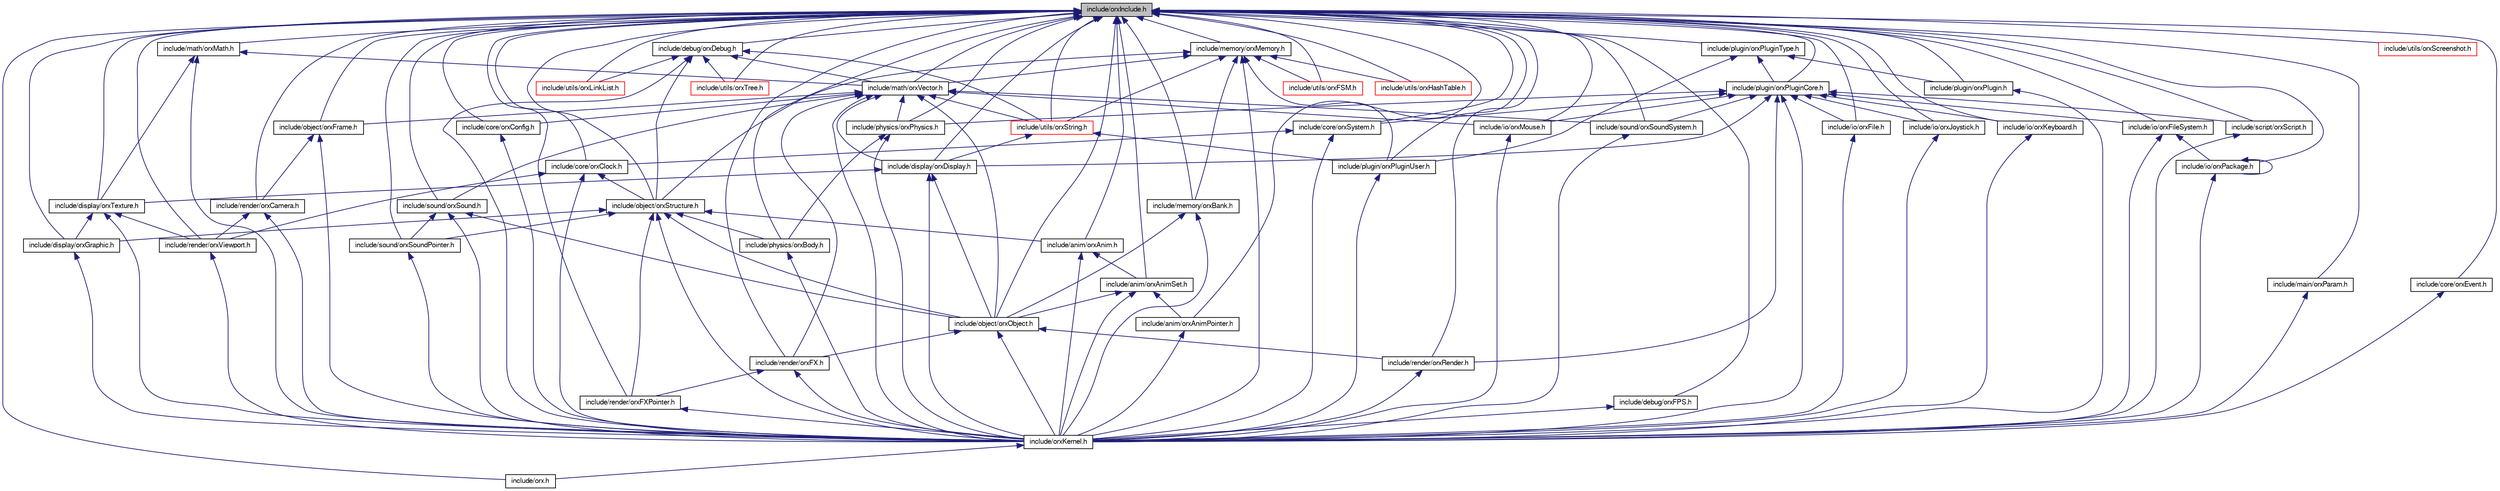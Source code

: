 digraph G
{
  bgcolor="transparent";
  edge [fontname="FreeSans",fontsize=10,labelfontname="FreeSans",labelfontsize=10];
  node [fontname="FreeSans",fontsize=10,shape=record];
  Node1 [label="include/orxInclude.h",height=0.2,width=0.4,color="black", fillcolor="grey75", style="filled" fontcolor="black"];
  Node1 -> Node2 [dir=back,color="midnightblue",fontsize=10,style="solid",fontname="FreeSans"];
  Node2 [label="include/anim/orxAnim.h",height=0.2,width=0.4,color="black",URL="$orx_anim_8h.html"];
  Node2 -> Node3 [dir=back,color="midnightblue",fontsize=10,style="solid",fontname="FreeSans"];
  Node3 [label="include/anim/orxAnimSet.h",height=0.2,width=0.4,color="black",URL="$orx_anim_set_8h.html"];
  Node3 -> Node4 [dir=back,color="midnightblue",fontsize=10,style="solid",fontname="FreeSans"];
  Node4 [label="include/anim/orxAnimPointer.h",height=0.2,width=0.4,color="black",URL="$orx_anim_pointer_8h.html"];
  Node4 -> Node5 [dir=back,color="midnightblue",fontsize=10,style="solid",fontname="FreeSans"];
  Node5 [label="include/orxKernel.h",height=0.2,width=0.4,color="black",URL="$orx_kernel_8h.html"];
  Node5 -> Node6 [dir=back,color="midnightblue",fontsize=10,style="solid",fontname="FreeSans"];
  Node6 [label="include/orx.h",height=0.2,width=0.4,color="black",URL="$orx_8h.html"];
  Node3 -> Node7 [dir=back,color="midnightblue",fontsize=10,style="solid",fontname="FreeSans"];
  Node7 [label="include/object/orxObject.h",height=0.2,width=0.4,color="black",URL="$orx_object_8h.html"];
  Node7 -> Node5 [dir=back,color="midnightblue",fontsize=10,style="solid",fontname="FreeSans"];
  Node7 -> Node8 [dir=back,color="midnightblue",fontsize=10,style="solid",fontname="FreeSans"];
  Node8 [label="include/render/orxFX.h",height=0.2,width=0.4,color="black",URL="$orx_f_x_8h.html"];
  Node8 -> Node5 [dir=back,color="midnightblue",fontsize=10,style="solid",fontname="FreeSans"];
  Node8 -> Node9 [dir=back,color="midnightblue",fontsize=10,style="solid",fontname="FreeSans"];
  Node9 [label="include/render/orxFXPointer.h",height=0.2,width=0.4,color="black",URL="$orx_f_x_pointer_8h.html"];
  Node9 -> Node5 [dir=back,color="midnightblue",fontsize=10,style="solid",fontname="FreeSans"];
  Node7 -> Node10 [dir=back,color="midnightblue",fontsize=10,style="solid",fontname="FreeSans"];
  Node10 [label="include/render/orxRender.h",height=0.2,width=0.4,color="black",URL="$orx_render_8h.html"];
  Node10 -> Node5 [dir=back,color="midnightblue",fontsize=10,style="solid",fontname="FreeSans"];
  Node3 -> Node5 [dir=back,color="midnightblue",fontsize=10,style="solid",fontname="FreeSans"];
  Node2 -> Node5 [dir=back,color="midnightblue",fontsize=10,style="solid",fontname="FreeSans"];
  Node1 -> Node4 [dir=back,color="midnightblue",fontsize=10,style="solid",fontname="FreeSans"];
  Node1 -> Node3 [dir=back,color="midnightblue",fontsize=10,style="solid",fontname="FreeSans"];
  Node1 -> Node11 [dir=back,color="midnightblue",fontsize=10,style="solid",fontname="FreeSans"];
  Node11 [label="include/core/orxClock.h",height=0.2,width=0.4,color="black",URL="$orx_clock_8h.html"];
  Node11 -> Node12 [dir=back,color="midnightblue",fontsize=10,style="solid",fontname="FreeSans"];
  Node12 [label="include/object/orxStructure.h",height=0.2,width=0.4,color="black",URL="$orx_structure_8h.html"];
  Node12 -> Node2 [dir=back,color="midnightblue",fontsize=10,style="solid",fontname="FreeSans"];
  Node12 -> Node13 [dir=back,color="midnightblue",fontsize=10,style="solid",fontname="FreeSans"];
  Node13 [label="include/display/orxGraphic.h",height=0.2,width=0.4,color="black",URL="$orx_graphic_8h.html"];
  Node13 -> Node5 [dir=back,color="midnightblue",fontsize=10,style="solid",fontname="FreeSans"];
  Node12 -> Node7 [dir=back,color="midnightblue",fontsize=10,style="solid",fontname="FreeSans"];
  Node12 -> Node5 [dir=back,color="midnightblue",fontsize=10,style="solid",fontname="FreeSans"];
  Node12 -> Node14 [dir=back,color="midnightblue",fontsize=10,style="solid",fontname="FreeSans"];
  Node14 [label="include/physics/orxBody.h",height=0.2,width=0.4,color="black",URL="$orx_body_8h.html"];
  Node14 -> Node5 [dir=back,color="midnightblue",fontsize=10,style="solid",fontname="FreeSans"];
  Node12 -> Node9 [dir=back,color="midnightblue",fontsize=10,style="solid",fontname="FreeSans"];
  Node12 -> Node15 [dir=back,color="midnightblue",fontsize=10,style="solid",fontname="FreeSans"];
  Node15 [label="include/sound/orxSoundPointer.h",height=0.2,width=0.4,color="black",URL="$orx_sound_pointer_8h.html"];
  Node15 -> Node5 [dir=back,color="midnightblue",fontsize=10,style="solid",fontname="FreeSans"];
  Node11 -> Node5 [dir=back,color="midnightblue",fontsize=10,style="solid",fontname="FreeSans"];
  Node11 -> Node16 [dir=back,color="midnightblue",fontsize=10,style="solid",fontname="FreeSans"];
  Node16 [label="include/render/orxViewport.h",height=0.2,width=0.4,color="black",URL="$orx_viewport_8h.html"];
  Node16 -> Node5 [dir=back,color="midnightblue",fontsize=10,style="solid",fontname="FreeSans"];
  Node1 -> Node17 [dir=back,color="midnightblue",fontsize=10,style="solid",fontname="FreeSans"];
  Node17 [label="include/core/orxConfig.h",height=0.2,width=0.4,color="black",URL="$orx_config_8h.html"];
  Node17 -> Node5 [dir=back,color="midnightblue",fontsize=10,style="solid",fontname="FreeSans"];
  Node1 -> Node18 [dir=back,color="midnightblue",fontsize=10,style="solid",fontname="FreeSans"];
  Node18 [label="include/core/orxEvent.h",height=0.2,width=0.4,color="black",URL="$orx_event_8h.html"];
  Node18 -> Node5 [dir=back,color="midnightblue",fontsize=10,style="solid",fontname="FreeSans"];
  Node1 -> Node19 [dir=back,color="midnightblue",fontsize=10,style="solid",fontname="FreeSans"];
  Node19 [label="include/core/orxSystem.h",height=0.2,width=0.4,color="black",URL="$orx_system_8h.html"];
  Node19 -> Node11 [dir=back,color="midnightblue",fontsize=10,style="solid",fontname="FreeSans"];
  Node19 -> Node5 [dir=back,color="midnightblue",fontsize=10,style="solid",fontname="FreeSans"];
  Node1 -> Node20 [dir=back,color="midnightblue",fontsize=10,style="solid",fontname="FreeSans"];
  Node20 [label="include/debug/orxDebug.h",height=0.2,width=0.4,color="black",URL="$orx_debug_8h.html"];
  Node20 -> Node21 [dir=back,color="midnightblue",fontsize=10,style="solid",fontname="FreeSans"];
  Node21 [label="include/math/orxVector.h",height=0.2,width=0.4,color="black",URL="$orx_vector_8h.html"];
  Node21 -> Node17 [dir=back,color="midnightblue",fontsize=10,style="solid",fontname="FreeSans"];
  Node21 -> Node22 [dir=back,color="midnightblue",fontsize=10,style="solid",fontname="FreeSans"];
  Node22 [label="include/display/orxDisplay.h",height=0.2,width=0.4,color="black",URL="$orx_display_8h.html"];
  Node22 -> Node23 [dir=back,color="midnightblue",fontsize=10,style="solid",fontname="FreeSans"];
  Node23 [label="include/display/orxTexture.h",height=0.2,width=0.4,color="black",URL="$orx_texture_8h.html"];
  Node23 -> Node13 [dir=back,color="midnightblue",fontsize=10,style="solid",fontname="FreeSans"];
  Node23 -> Node5 [dir=back,color="midnightblue",fontsize=10,style="solid",fontname="FreeSans"];
  Node23 -> Node16 [dir=back,color="midnightblue",fontsize=10,style="solid",fontname="FreeSans"];
  Node22 -> Node7 [dir=back,color="midnightblue",fontsize=10,style="solid",fontname="FreeSans"];
  Node22 -> Node5 [dir=back,color="midnightblue",fontsize=10,style="solid",fontname="FreeSans"];
  Node21 -> Node24 [dir=back,color="midnightblue",fontsize=10,style="solid",fontname="FreeSans"];
  Node24 [label="include/io/orxMouse.h",height=0.2,width=0.4,color="black",URL="$orx_mouse_8h.html"];
  Node24 -> Node5 [dir=back,color="midnightblue",fontsize=10,style="solid",fontname="FreeSans"];
  Node21 -> Node25 [dir=back,color="midnightblue",fontsize=10,style="solid",fontname="FreeSans"];
  Node25 [label="include/object/orxFrame.h",height=0.2,width=0.4,color="black",URL="$orx_frame_8h.html"];
  Node25 -> Node5 [dir=back,color="midnightblue",fontsize=10,style="solid",fontname="FreeSans"];
  Node25 -> Node26 [dir=back,color="midnightblue",fontsize=10,style="solid",fontname="FreeSans"];
  Node26 [label="include/render/orxCamera.h",height=0.2,width=0.4,color="black",URL="$orx_camera_8h.html"];
  Node26 -> Node5 [dir=back,color="midnightblue",fontsize=10,style="solid",fontname="FreeSans"];
  Node26 -> Node16 [dir=back,color="midnightblue",fontsize=10,style="solid",fontname="FreeSans"];
  Node21 -> Node7 [dir=back,color="midnightblue",fontsize=10,style="solid",fontname="FreeSans"];
  Node21 -> Node5 [dir=back,color="midnightblue",fontsize=10,style="solid",fontname="FreeSans"];
  Node21 -> Node27 [dir=back,color="midnightblue",fontsize=10,style="solid",fontname="FreeSans"];
  Node27 [label="include/physics/orxPhysics.h",height=0.2,width=0.4,color="black",URL="$orx_physics_8h.html"];
  Node27 -> Node14 [dir=back,color="midnightblue",fontsize=10,style="solid",fontname="FreeSans"];
  Node27 -> Node5 [dir=back,color="midnightblue",fontsize=10,style="solid",fontname="FreeSans"];
  Node21 -> Node8 [dir=back,color="midnightblue",fontsize=10,style="solid",fontname="FreeSans"];
  Node21 -> Node28 [dir=back,color="midnightblue",fontsize=10,style="solid",fontname="FreeSans"];
  Node28 [label="include/sound/orxSound.h",height=0.2,width=0.4,color="black",URL="$orx_sound_8h.html"];
  Node28 -> Node7 [dir=back,color="midnightblue",fontsize=10,style="solid",fontname="FreeSans"];
  Node28 -> Node5 [dir=back,color="midnightblue",fontsize=10,style="solid",fontname="FreeSans"];
  Node28 -> Node15 [dir=back,color="midnightblue",fontsize=10,style="solid",fontname="FreeSans"];
  Node21 -> Node29 [dir=back,color="midnightblue",fontsize=10,style="solid",fontname="FreeSans"];
  Node29 [label="include/sound/orxSoundSystem.h",height=0.2,width=0.4,color="black",URL="$orx_sound_system_8h.html"];
  Node29 -> Node5 [dir=back,color="midnightblue",fontsize=10,style="solid",fontname="FreeSans"];
  Node21 -> Node30 [dir=back,color="midnightblue",fontsize=10,style="solid",fontname="FreeSans"];
  Node30 [label="include/utils/orxString.h",height=0.2,width=0.4,color="red",URL="$orx_string_8h.html"];
  Node30 -> Node22 [dir=back,color="midnightblue",fontsize=10,style="solid",fontname="FreeSans"];
  Node30 -> Node31 [dir=back,color="midnightblue",fontsize=10,style="solid",fontname="FreeSans"];
  Node31 [label="include/plugin/orxPluginUser.h",height=0.2,width=0.4,color="black",URL="$orx_plugin_user_8h.html"];
  Node31 -> Node5 [dir=back,color="midnightblue",fontsize=10,style="solid",fontname="FreeSans"];
  Node20 -> Node12 [dir=back,color="midnightblue",fontsize=10,style="solid",fontname="FreeSans"];
  Node20 -> Node5 [dir=back,color="midnightblue",fontsize=10,style="solid",fontname="FreeSans"];
  Node20 -> Node32 [dir=back,color="midnightblue",fontsize=10,style="solid",fontname="FreeSans"];
  Node32 [label="include/utils/orxLinkList.h",height=0.2,width=0.4,color="red",URL="$orx_link_list_8h.html"];
  Node20 -> Node30 [dir=back,color="midnightblue",fontsize=10,style="solid",fontname="FreeSans"];
  Node20 -> Node33 [dir=back,color="midnightblue",fontsize=10,style="solid",fontname="FreeSans"];
  Node33 [label="include/utils/orxTree.h",height=0.2,width=0.4,color="red",URL="$orx_tree_8h.html"];
  Node1 -> Node34 [dir=back,color="midnightblue",fontsize=10,style="solid",fontname="FreeSans"];
  Node34 [label="include/debug/orxFPS.h",height=0.2,width=0.4,color="black",URL="$orx_f_p_s_8h.html"];
  Node34 -> Node5 [dir=back,color="midnightblue",fontsize=10,style="solid",fontname="FreeSans"];
  Node1 -> Node22 [dir=back,color="midnightblue",fontsize=10,style="solid",fontname="FreeSans"];
  Node1 -> Node13 [dir=back,color="midnightblue",fontsize=10,style="solid",fontname="FreeSans"];
  Node1 -> Node23 [dir=back,color="midnightblue",fontsize=10,style="solid",fontname="FreeSans"];
  Node1 -> Node35 [dir=back,color="midnightblue",fontsize=10,style="solid",fontname="FreeSans"];
  Node35 [label="include/io/orxFile.h",height=0.2,width=0.4,color="black",URL="$orx_file_8h.html"];
  Node35 -> Node5 [dir=back,color="midnightblue",fontsize=10,style="solid",fontname="FreeSans"];
  Node1 -> Node36 [dir=back,color="midnightblue",fontsize=10,style="solid",fontname="FreeSans"];
  Node36 [label="include/io/orxFileSystem.h",height=0.2,width=0.4,color="black",URL="$orx_file_system_8h.html"];
  Node36 -> Node37 [dir=back,color="midnightblue",fontsize=10,style="solid",fontname="FreeSans"];
  Node37 [label="include/io/orxPackage.h",height=0.2,width=0.4,color="black",URL="$orx_package_8h.html"];
  Node37 -> Node37 [dir=back,color="midnightblue",fontsize=10,style="solid",fontname="FreeSans"];
  Node37 -> Node5 [dir=back,color="midnightblue",fontsize=10,style="solid",fontname="FreeSans"];
  Node36 -> Node5 [dir=back,color="midnightblue",fontsize=10,style="solid",fontname="FreeSans"];
  Node1 -> Node38 [dir=back,color="midnightblue",fontsize=10,style="solid",fontname="FreeSans"];
  Node38 [label="include/io/orxJoystick.h",height=0.2,width=0.4,color="black",URL="$orx_joystick_8h.html"];
  Node38 -> Node5 [dir=back,color="midnightblue",fontsize=10,style="solid",fontname="FreeSans"];
  Node1 -> Node39 [dir=back,color="midnightblue",fontsize=10,style="solid",fontname="FreeSans"];
  Node39 [label="include/io/orxKeyboard.h",height=0.2,width=0.4,color="black",URL="$orx_keyboard_8h.html"];
  Node39 -> Node5 [dir=back,color="midnightblue",fontsize=10,style="solid",fontname="FreeSans"];
  Node1 -> Node24 [dir=back,color="midnightblue",fontsize=10,style="solid",fontname="FreeSans"];
  Node1 -> Node37 [dir=back,color="midnightblue",fontsize=10,style="solid",fontname="FreeSans"];
  Node1 -> Node40 [dir=back,color="midnightblue",fontsize=10,style="solid",fontname="FreeSans"];
  Node40 [label="include/main/orxParam.h",height=0.2,width=0.4,color="black",URL="$orx_param_8h.html"];
  Node40 -> Node5 [dir=back,color="midnightblue",fontsize=10,style="solid",fontname="FreeSans"];
  Node1 -> Node41 [dir=back,color="midnightblue",fontsize=10,style="solid",fontname="FreeSans"];
  Node41 [label="include/math/orxMath.h",height=0.2,width=0.4,color="black",URL="$orx_math_8h.html"];
  Node41 -> Node23 [dir=back,color="midnightblue",fontsize=10,style="solid",fontname="FreeSans"];
  Node41 -> Node21 [dir=back,color="midnightblue",fontsize=10,style="solid",fontname="FreeSans"];
  Node41 -> Node5 [dir=back,color="midnightblue",fontsize=10,style="solid",fontname="FreeSans"];
  Node1 -> Node21 [dir=back,color="midnightblue",fontsize=10,style="solid",fontname="FreeSans"];
  Node1 -> Node42 [dir=back,color="midnightblue",fontsize=10,style="solid",fontname="FreeSans"];
  Node42 [label="include/memory/orxBank.h",height=0.2,width=0.4,color="black",URL="$orx_bank_8h.html"];
  Node42 -> Node7 [dir=back,color="midnightblue",fontsize=10,style="solid",fontname="FreeSans"];
  Node42 -> Node5 [dir=back,color="midnightblue",fontsize=10,style="solid",fontname="FreeSans"];
  Node1 -> Node43 [dir=back,color="midnightblue",fontsize=10,style="solid",fontname="FreeSans"];
  Node43 [label="include/memory/orxMemory.h",height=0.2,width=0.4,color="black",URL="$orx_memory_8h.html"];
  Node43 -> Node21 [dir=back,color="midnightblue",fontsize=10,style="solid",fontname="FreeSans"];
  Node43 -> Node42 [dir=back,color="midnightblue",fontsize=10,style="solid",fontname="FreeSans"];
  Node43 -> Node12 [dir=back,color="midnightblue",fontsize=10,style="solid",fontname="FreeSans"];
  Node43 -> Node5 [dir=back,color="midnightblue",fontsize=10,style="solid",fontname="FreeSans"];
  Node43 -> Node31 [dir=back,color="midnightblue",fontsize=10,style="solid",fontname="FreeSans"];
  Node43 -> Node44 [dir=back,color="midnightblue",fontsize=10,style="solid",fontname="FreeSans"];
  Node44 [label="include/utils/orxFSM.h",height=0.2,width=0.4,color="red",URL="$orx_f_s_m_8h.html"];
  Node43 -> Node45 [dir=back,color="midnightblue",fontsize=10,style="solid",fontname="FreeSans"];
  Node45 [label="include/utils/orxHashTable.h",height=0.2,width=0.4,color="red",URL="$orx_hash_table_8h.html"];
  Node43 -> Node30 [dir=back,color="midnightblue",fontsize=10,style="solid",fontname="FreeSans"];
  Node1 -> Node25 [dir=back,color="midnightblue",fontsize=10,style="solid",fontname="FreeSans"];
  Node1 -> Node7 [dir=back,color="midnightblue",fontsize=10,style="solid",fontname="FreeSans"];
  Node1 -> Node12 [dir=back,color="midnightblue",fontsize=10,style="solid",fontname="FreeSans"];
  Node1 -> Node6 [dir=back,color="midnightblue",fontsize=10,style="solid",fontname="FreeSans"];
  Node1 -> Node46 [dir=back,color="midnightblue",fontsize=10,style="solid",fontname="FreeSans"];
  Node46 [label="include/plugin/orxPlugin.h",height=0.2,width=0.4,color="black",URL="$orx_plugin_8h.html"];
  Node46 -> Node5 [dir=back,color="midnightblue",fontsize=10,style="solid",fontname="FreeSans"];
  Node1 -> Node47 [dir=back,color="midnightblue",fontsize=10,style="solid",fontname="FreeSans"];
  Node47 [label="include/plugin/orxPluginCore.h",height=0.2,width=0.4,color="black",URL="$orx_plugin_core_8h.html"];
  Node47 -> Node19 [dir=back,color="midnightblue",fontsize=10,style="solid",fontname="FreeSans"];
  Node47 -> Node22 [dir=back,color="midnightblue",fontsize=10,style="solid",fontname="FreeSans"];
  Node47 -> Node35 [dir=back,color="midnightblue",fontsize=10,style="solid",fontname="FreeSans"];
  Node47 -> Node36 [dir=back,color="midnightblue",fontsize=10,style="solid",fontname="FreeSans"];
  Node47 -> Node38 [dir=back,color="midnightblue",fontsize=10,style="solid",fontname="FreeSans"];
  Node47 -> Node39 [dir=back,color="midnightblue",fontsize=10,style="solid",fontname="FreeSans"];
  Node47 -> Node24 [dir=back,color="midnightblue",fontsize=10,style="solid",fontname="FreeSans"];
  Node47 -> Node5 [dir=back,color="midnightblue",fontsize=10,style="solid",fontname="FreeSans"];
  Node47 -> Node27 [dir=back,color="midnightblue",fontsize=10,style="solid",fontname="FreeSans"];
  Node47 -> Node10 [dir=back,color="midnightblue",fontsize=10,style="solid",fontname="FreeSans"];
  Node47 -> Node48 [dir=back,color="midnightblue",fontsize=10,style="solid",fontname="FreeSans"];
  Node48 [label="include/script/orxScript.h",height=0.2,width=0.4,color="black",URL="$orx_script_8h.html"];
  Node48 -> Node5 [dir=back,color="midnightblue",fontsize=10,style="solid",fontname="FreeSans"];
  Node47 -> Node29 [dir=back,color="midnightblue",fontsize=10,style="solid",fontname="FreeSans"];
  Node1 -> Node31 [dir=back,color="midnightblue",fontsize=10,style="solid",fontname="FreeSans"];
  Node1 -> Node14 [dir=back,color="midnightblue",fontsize=10,style="solid",fontname="FreeSans"];
  Node1 -> Node27 [dir=back,color="midnightblue",fontsize=10,style="solid",fontname="FreeSans"];
  Node1 -> Node26 [dir=back,color="midnightblue",fontsize=10,style="solid",fontname="FreeSans"];
  Node1 -> Node8 [dir=back,color="midnightblue",fontsize=10,style="solid",fontname="FreeSans"];
  Node1 -> Node9 [dir=back,color="midnightblue",fontsize=10,style="solid",fontname="FreeSans"];
  Node1 -> Node10 [dir=back,color="midnightblue",fontsize=10,style="solid",fontname="FreeSans"];
  Node1 -> Node16 [dir=back,color="midnightblue",fontsize=10,style="solid",fontname="FreeSans"];
  Node1 -> Node48 [dir=back,color="midnightblue",fontsize=10,style="solid",fontname="FreeSans"];
  Node1 -> Node28 [dir=back,color="midnightblue",fontsize=10,style="solid",fontname="FreeSans"];
  Node1 -> Node15 [dir=back,color="midnightblue",fontsize=10,style="solid",fontname="FreeSans"];
  Node1 -> Node29 [dir=back,color="midnightblue",fontsize=10,style="solid",fontname="FreeSans"];
  Node1 -> Node44 [dir=back,color="midnightblue",fontsize=10,style="solid",fontname="FreeSans"];
  Node1 -> Node45 [dir=back,color="midnightblue",fontsize=10,style="solid",fontname="FreeSans"];
  Node1 -> Node32 [dir=back,color="midnightblue",fontsize=10,style="solid",fontname="FreeSans"];
  Node1 -> Node49 [dir=back,color="midnightblue",fontsize=10,style="solid",fontname="FreeSans"];
  Node49 [label="include/utils/orxScreenshot.h",height=0.2,width=0.4,color="red",URL="$orx_screenshot_8h.html"];
  Node1 -> Node30 [dir=back,color="midnightblue",fontsize=10,style="solid",fontname="FreeSans"];
  Node1 -> Node33 [dir=back,color="midnightblue",fontsize=10,style="solid",fontname="FreeSans"];
  Node1 -> Node50 [dir=back,color="midnightblue",fontsize=10,style="solid",fontname="FreeSans"];
  Node50 [label="include/plugin/orxPluginType.h",height=0.2,width=0.4,color="black",URL="$orx_plugin_type_8h.html"];
  Node50 -> Node46 [dir=back,color="midnightblue",fontsize=10,style="solid",fontname="FreeSans"];
  Node50 -> Node47 [dir=back,color="midnightblue",fontsize=10,style="solid",fontname="FreeSans"];
  Node50 -> Node31 [dir=back,color="midnightblue",fontsize=10,style="solid",fontname="FreeSans"];
}
